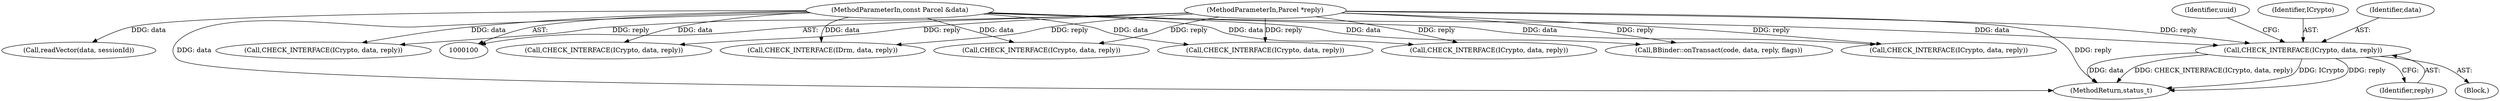 digraph "0_Android_22f824feac43d5758f9a70b77f2aca840ba62c3b@pointer" {
"1000121" [label="(Call,CHECK_INTERFACE(ICrypto, data, reply))"];
"1000102" [label="(MethodParameterIn,const Parcel &data)"];
"1000103" [label="(MethodParameterIn,Parcel *reply)"];
"1000471" [label="(MethodReturn,status_t)"];
"1000432" [label="(Call,CHECK_INTERFACE(ICrypto, data, reply))"];
"1000124" [label="(Identifier,reply)"];
"1000456" [label="(Call,readVector(data, sessionId))"];
"1000121" [label="(Call,CHECK_INTERFACE(ICrypto, data, reply))"];
"1000185" [label="(Call,CHECK_INTERFACE(ICrypto, data, reply))"];
"1000466" [label="(Call,BBinder::onTransact(code, data, reply, flags))"];
"1000111" [label="(Call,CHECK_INTERFACE(ICrypto, data, reply))"];
"1000195" [label="(Call,CHECK_INTERFACE(ICrypto, data, reply))"];
"1000137" [label="(Call,CHECK_INTERFACE(ICrypto, data, reply))"];
"1000127" [label="(Identifier,uuid)"];
"1000120" [label="(Block,)"];
"1000210" [label="(Call,CHECK_INTERFACE(ICrypto, data, reply))"];
"1000122" [label="(Identifier,ICrypto)"];
"1000103" [label="(MethodParameterIn,Parcel *reply)"];
"1000102" [label="(MethodParameterIn,const Parcel &data)"];
"1000451" [label="(Call,CHECK_INTERFACE(IDrm, data, reply))"];
"1000123" [label="(Identifier,data)"];
"1000121" -> "1000120"  [label="AST: "];
"1000121" -> "1000124"  [label="CFG: "];
"1000122" -> "1000121"  [label="AST: "];
"1000123" -> "1000121"  [label="AST: "];
"1000124" -> "1000121"  [label="AST: "];
"1000127" -> "1000121"  [label="CFG: "];
"1000121" -> "1000471"  [label="DDG: data"];
"1000121" -> "1000471"  [label="DDG: CHECK_INTERFACE(ICrypto, data, reply)"];
"1000121" -> "1000471"  [label="DDG: ICrypto"];
"1000121" -> "1000471"  [label="DDG: reply"];
"1000102" -> "1000121"  [label="DDG: data"];
"1000103" -> "1000121"  [label="DDG: reply"];
"1000102" -> "1000100"  [label="AST: "];
"1000102" -> "1000471"  [label="DDG: data"];
"1000102" -> "1000111"  [label="DDG: data"];
"1000102" -> "1000137"  [label="DDG: data"];
"1000102" -> "1000185"  [label="DDG: data"];
"1000102" -> "1000195"  [label="DDG: data"];
"1000102" -> "1000210"  [label="DDG: data"];
"1000102" -> "1000432"  [label="DDG: data"];
"1000102" -> "1000451"  [label="DDG: data"];
"1000102" -> "1000456"  [label="DDG: data"];
"1000102" -> "1000466"  [label="DDG: data"];
"1000103" -> "1000100"  [label="AST: "];
"1000103" -> "1000471"  [label="DDG: reply"];
"1000103" -> "1000111"  [label="DDG: reply"];
"1000103" -> "1000137"  [label="DDG: reply"];
"1000103" -> "1000185"  [label="DDG: reply"];
"1000103" -> "1000195"  [label="DDG: reply"];
"1000103" -> "1000210"  [label="DDG: reply"];
"1000103" -> "1000432"  [label="DDG: reply"];
"1000103" -> "1000451"  [label="DDG: reply"];
"1000103" -> "1000466"  [label="DDG: reply"];
}
